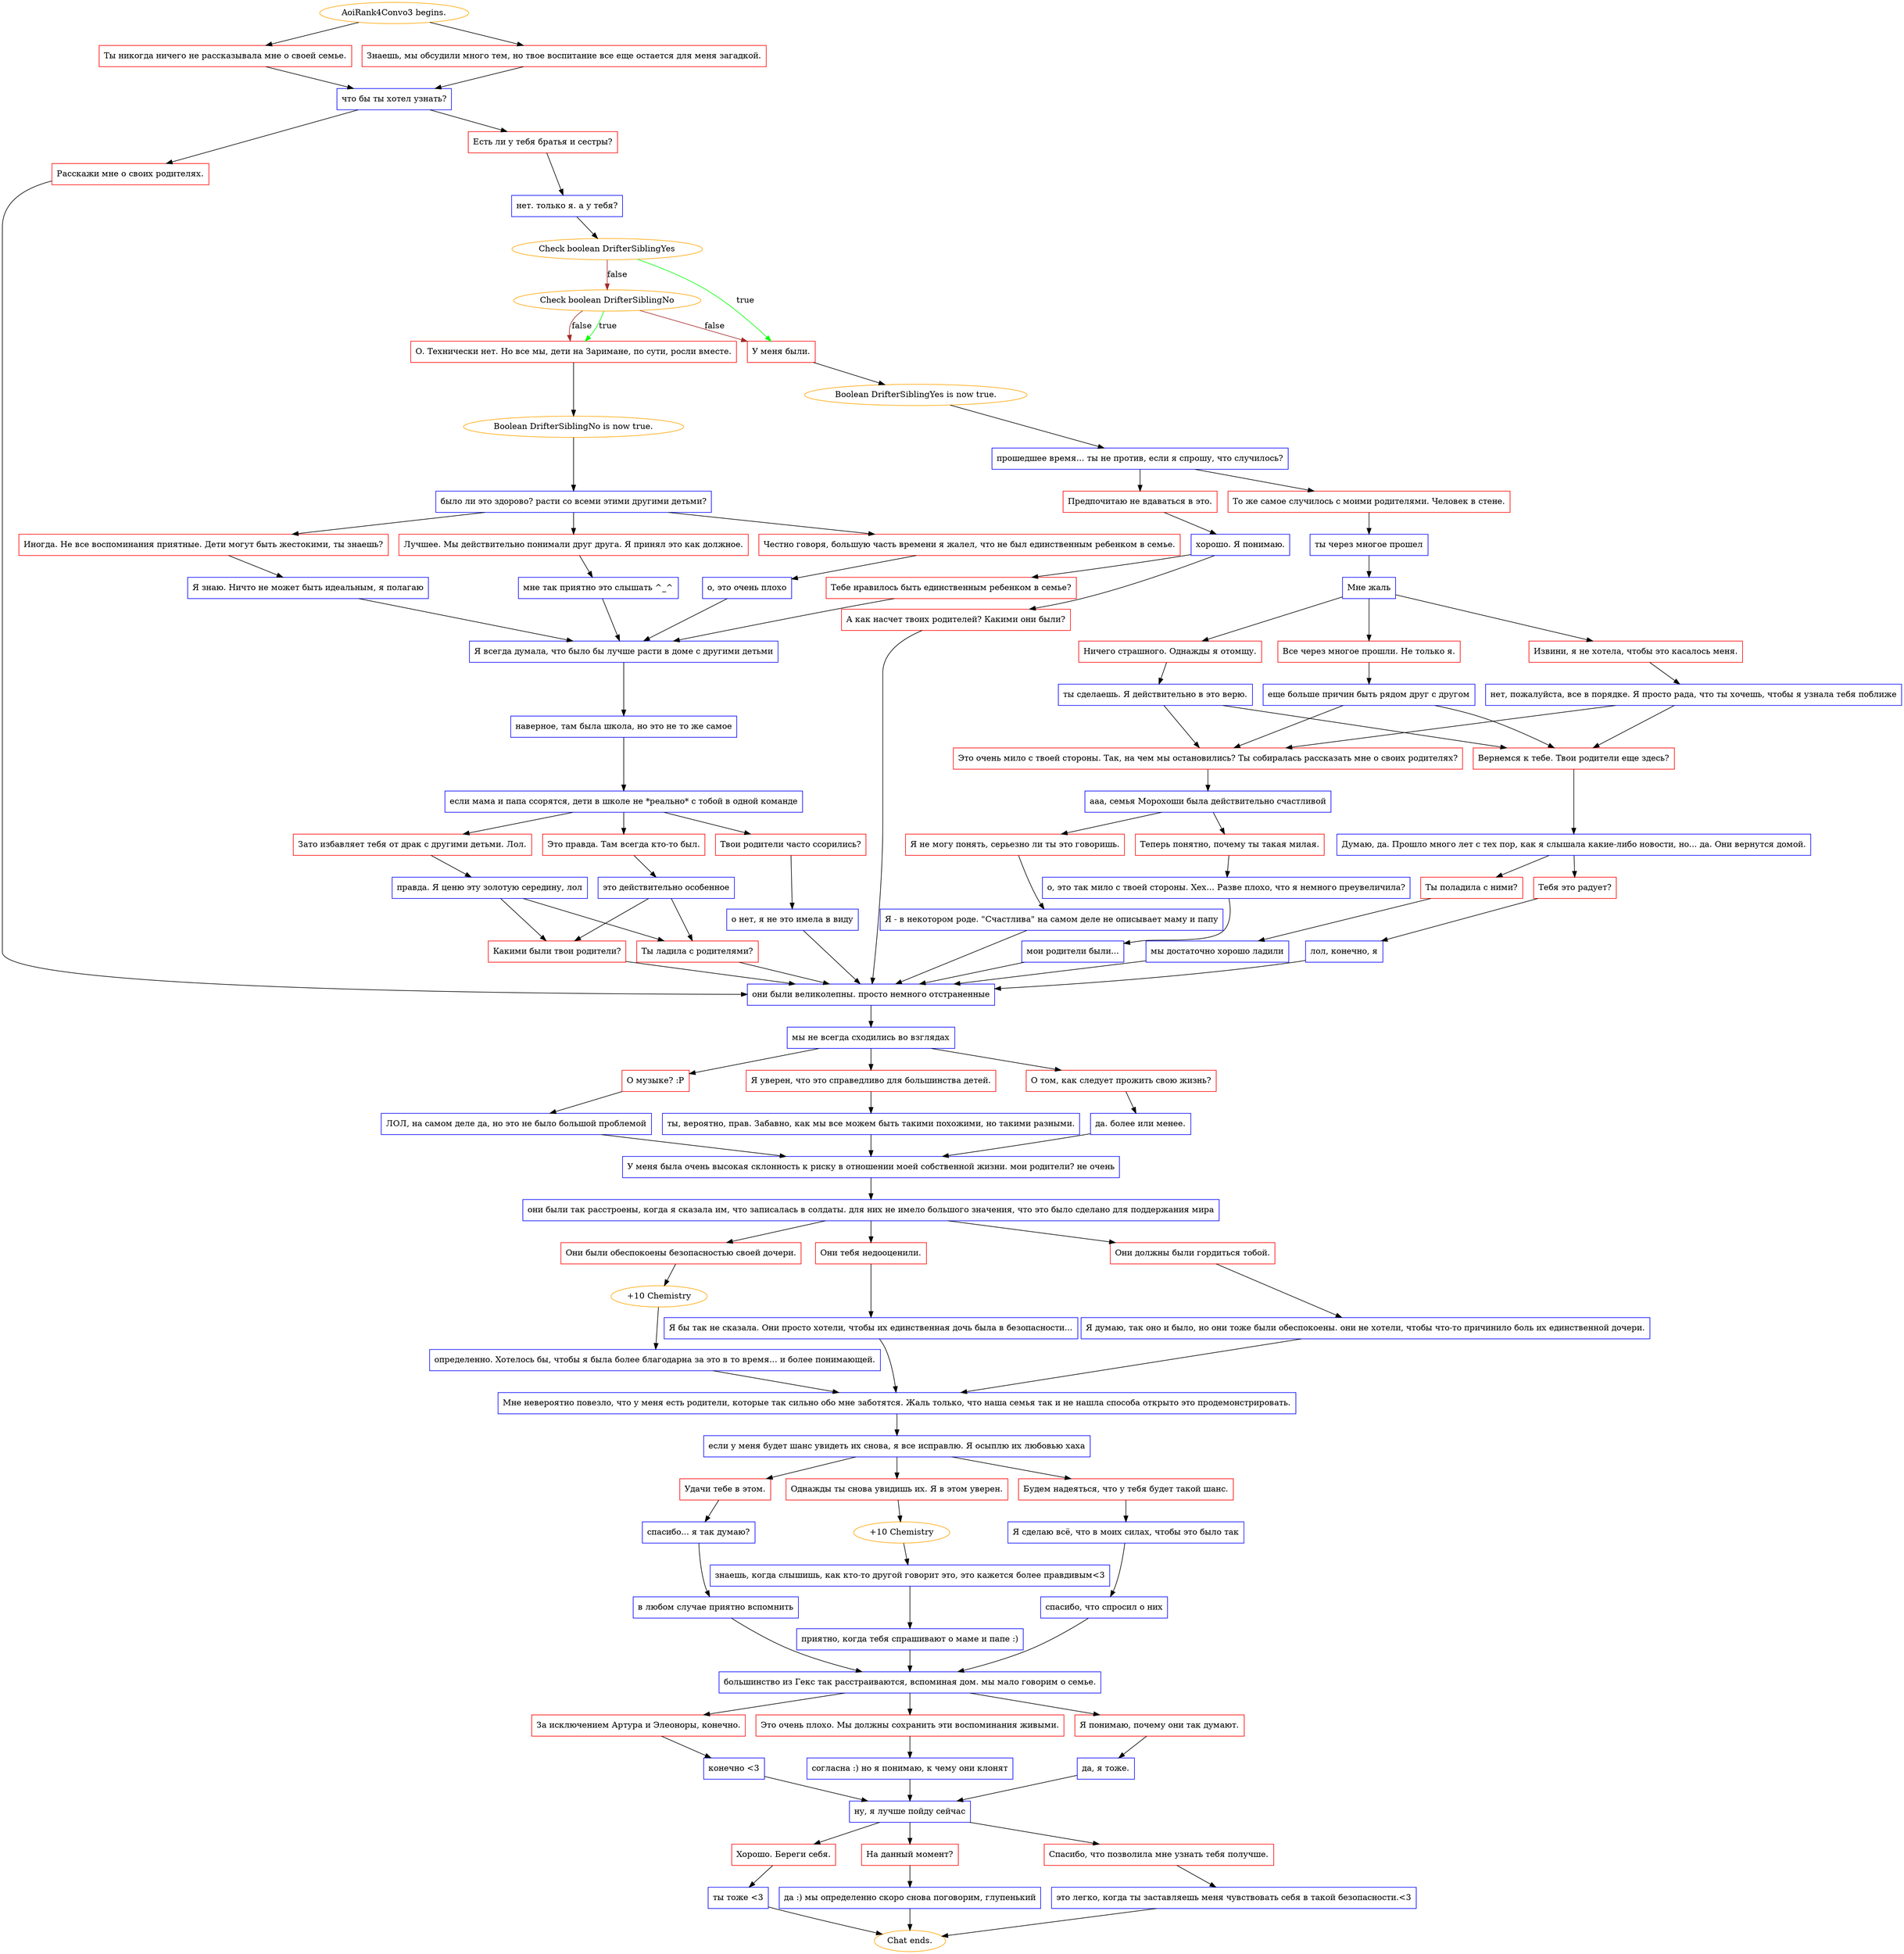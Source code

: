 digraph {
	"AoiRank4Convo3 begins." [color=orange];
		"AoiRank4Convo3 begins." -> j3536543578;
		"AoiRank4Convo3 begins." -> j1093016800;
	j3536543578 [label="Ты никогда ничего не рассказывала мне о своей семье.",shape=box,color=red];
		j3536543578 -> j2428876132;
	j1093016800 [label="Знаешь, мы обсудили много тем, но твое воспитание все еще остается для меня загадкой.",shape=box,color=red];
		j1093016800 -> j2428876132;
	j2428876132 [label="что бы ты хотел узнать?",shape=box,color=blue];
		j2428876132 -> j2976942487;
		j2428876132 -> j3478747406;
	j2976942487 [label="Расскажи мне о своих родителях.",shape=box,color=red];
		j2976942487 -> j2066036636;
	j3478747406 [label="Есть ли у тебя братья и сестры?",shape=box,color=red];
		j3478747406 -> j4194677338;
	j2066036636 [label="они были великолепны. просто немного отстраненные",shape=box,color=blue];
		j2066036636 -> j2270903295;
	j4194677338 [label="нет. только я. а у тебя?",shape=box,color=blue];
		j4194677338 -> j1687579898;
	j2270903295 [label="мы не всегда сходились во взглядах",shape=box,color=blue];
		j2270903295 -> j2998090625;
		j2270903295 -> j2660547086;
		j2270903295 -> j1335914832;
	j1687579898 [label="Check boolean DrifterSiblingYes",color=orange];
		j1687579898 -> j3558032456 [label=true,color=green];
		j1687579898 -> j2219238961 [label=false,color=brown];
	j2998090625 [label="О музыке? :Р",shape=box,color=red];
		j2998090625 -> j3328193766;
	j2660547086 [label="Я уверен, что это справедливо для большинства детей.",shape=box,color=red];
		j2660547086 -> j685740209;
	j1335914832 [label="О том, как следует прожить свою жизнь?",shape=box,color=red];
		j1335914832 -> j3743002382;
	j3558032456 [label="У меня были.",shape=box,color=red];
		j3558032456 -> j221947914;
	j2219238961 [label="Check boolean DrifterSiblingNo",color=orange];
		j2219238961 -> j2434582139 [label=true,color=green];
		j2219238961 -> j3558032456 [label=false,color=brown];
		j2219238961 -> j2434582139 [label=false,color=brown];
	j3328193766 [label="ЛОЛ, на самом деле да, но это не было большой проблемой",shape=box,color=blue];
		j3328193766 -> j1468054340;
	j685740209 [label="ты, вероятно, прав. Забавно, как мы все можем быть такими похожими, но такими разными.",shape=box,color=blue];
		j685740209 -> j1468054340;
	j3743002382 [label="да. более или менее.",shape=box,color=blue];
		j3743002382 -> j1468054340;
	j221947914 [label="Boolean DrifterSiblingYes is now true.",color=orange];
		j221947914 -> j3027699783;
	j2434582139 [label="О. Технически нет. Но все мы, дети на Заримане, по сути, росли вместе.",shape=box,color=red];
		j2434582139 -> j3764288687;
	j1468054340 [label="У меня была очень высокая склонность к риску в отношении моей собственной жизни. мои родители? не очень",shape=box,color=blue];
		j1468054340 -> j1579396461;
	j3027699783 [label="прошедшее время... ты не против, если я спрошу, что случилось?",shape=box,color=blue];
		j3027699783 -> j3389249944;
		j3027699783 -> j3471031357;
	j3764288687 [label="Boolean DrifterSiblingNo is now true.",color=orange];
		j3764288687 -> j1189438270;
	j1579396461 [label="они были так расстроены, когда я сказала им, что записалась в солдаты. для них не имело большого значения, что это было сделано для поддержания мира",shape=box,color=blue];
		j1579396461 -> j1220059636;
		j1579396461 -> j1425337925;
		j1579396461 -> j2521969643;
	j3389249944 [label="То же самое случилось с моими родителями. Человек в стене.",shape=box,color=red];
		j3389249944 -> j2471041978;
	j3471031357 [label="Предпочитаю не вдаваться в это.",shape=box,color=red];
		j3471031357 -> j2122315383;
	j1189438270 [label="было ли это здорово? расти со всеми этими другими детьми?",shape=box,color=blue];
		j1189438270 -> j806494878;
		j1189438270 -> j2976209603;
		j1189438270 -> j3710273319;
	j1220059636 [label="Они были обеспокоены безопасностью своей дочери.",shape=box,color=red];
		j1220059636 -> j358235654;
	j1425337925 [label="Они тебя недооценили.",shape=box,color=red];
		j1425337925 -> j3404096635;
	j2521969643 [label="Они должны были гордиться тобой.",shape=box,color=red];
		j2521969643 -> j2982074143;
	j2471041978 [label="ты через многое прошел",shape=box,color=blue];
		j2471041978 -> j2093698083;
	j2122315383 [label="хорошо. Я понимаю.",shape=box,color=blue];
		j2122315383 -> j2262998394;
		j2122315383 -> j1034633567;
	j806494878 [label="Иногда. Не все воспоминания приятные. Дети могут быть жестокими, ты знаешь?",shape=box,color=red];
		j806494878 -> j2621452159;
	j2976209603 [label="Лучшее. Мы действительно понимали друг друга. Я принял это как должное.",shape=box,color=red];
		j2976209603 -> j1917406502;
	j3710273319 [label="Честно говоря, большую часть времени я жалел, что не был единственным ребенком в семье.",shape=box,color=red];
		j3710273319 -> j2635878938;
	j358235654 [label="+10 Chemistry",color=orange];
		j358235654 -> j1020038490;
	j3404096635 [label="Я бы так не сказала. Они просто хотели, чтобы их единственная дочь была в безопасности...",shape=box,color=blue];
		j3404096635 -> j1685011056;
	j2982074143 [label="Я думаю, так оно и было, но они тоже были обеспокоены. они не хотели, чтобы что-то причинило боль их единственной дочери.",shape=box,color=blue];
		j2982074143 -> j1685011056;
	j2093698083 [label="Мне жаль",shape=box,color=blue];
		j2093698083 -> j3794414553;
		j2093698083 -> j3391641039;
		j2093698083 -> j925093645;
	j2262998394 [label="Тебе нравилось быть единственным ребенком в семье?",shape=box,color=red];
		j2262998394 -> j1473936392;
	j1034633567 [label="А как насчет твоих родителей? Какими они были?",shape=box,color=red];
		j1034633567 -> j2066036636;
	j2621452159 [label="Я знаю. Ничто не может быть идеальным, я полагаю",shape=box,color=blue];
		j2621452159 -> j1473936392;
	j1917406502 [label="мне так приятно это слышать ^_^",shape=box,color=blue];
		j1917406502 -> j1473936392;
	j2635878938 [label="о, это очень плохо",shape=box,color=blue];
		j2635878938 -> j1473936392;
	j1020038490 [label="определенно. Хотелось бы, чтобы я была более благодарна за это в то время... и более понимающей.",shape=box,color=blue];
		j1020038490 -> j1685011056;
	j1685011056 [label="Мне невероятно повезло, что у меня есть родители, которые так сильно обо мне заботятся. Жаль только, что наша семья так и не нашла способа открыто это продемонстрировать.",shape=box,color=blue];
		j1685011056 -> j4256176397;
	j3794414553 [label="Извини, я не хотела, чтобы это касалось меня.",shape=box,color=red];
		j3794414553 -> j3116271120;
	j3391641039 [label="Ничего страшного. Однажды я отомщу.",shape=box,color=red];
		j3391641039 -> j119371217;
	j925093645 [label="Все через многое прошли. Не только я.",shape=box,color=red];
		j925093645 -> j3849757446;
	j1473936392 [label="Я всегда думала, что было бы лучше расти в доме с другими детьми",shape=box,color=blue];
		j1473936392 -> j331059214;
	j4256176397 [label="если у меня будет шанс увидеть их снова, я все исправлю. Я осыплю их любовью хаха",shape=box,color=blue];
		j4256176397 -> j3351881513;
		j4256176397 -> j3572938594;
		j4256176397 -> j461539316;
	j3116271120 [label="нет, пожалуйста, все в порядке. Я просто рада, что ты хочешь, чтобы я узнала тебя поближе",shape=box,color=blue];
		j3116271120 -> j4057102777;
		j3116271120 -> j1739192968;
	j119371217 [label="ты сделаешь. Я действительно в это верю.",shape=box,color=blue];
		j119371217 -> j4057102777;
		j119371217 -> j1739192968;
	j3849757446 [label="еще больше причин быть рядом друг с другом",shape=box,color=blue];
		j3849757446 -> j4057102777;
		j3849757446 -> j1739192968;
	j331059214 [label="наверное, там была школа, но это не то же самое",shape=box,color=blue];
		j331059214 -> j2510615075;
	j3351881513 [label="Удачи тебе в этом.",shape=box,color=red];
		j3351881513 -> j3760926251;
	j3572938594 [label="Однажды ты снова увидишь их. Я в этом уверен.",shape=box,color=red];
		j3572938594 -> j3616708648;
	j461539316 [label="Будем надеяться, что у тебя будет такой шанс.",shape=box,color=red];
		j461539316 -> j2297629653;
	j4057102777 [label="Вернемся к тебе. Твои родители еще здесь?",shape=box,color=red];
		j4057102777 -> j3969564742;
	j1739192968 [label="Это очень мило с твоей стороны. Так, на чем мы остановились? Ты собиралась рассказать мне о своих родителях?",shape=box,color=red];
		j1739192968 -> j4140426054;
	j2510615075 [label="если мама и папа ссорятся, дети в школе не *реально* с тобой в одной команде",shape=box,color=blue];
		j2510615075 -> j1268367269;
		j2510615075 -> j591549596;
		j2510615075 -> j3577401659;
	j3760926251 [label="спасибо... я так думаю?",shape=box,color=blue];
		j3760926251 -> j504225480;
	j3616708648 [label="+10 Chemistry",color=orange];
		j3616708648 -> j661267438;
	j2297629653 [label="Я сделаю всё, что в моих силах, чтобы это было так",shape=box,color=blue];
		j2297629653 -> j3058664054;
	j3969564742 [label="Думаю, да. Прошло много лет с тех пор, как я слышала какие-либо новости, но... да. Они вернутся домой.",shape=box,color=blue];
		j3969564742 -> j866921630;
		j3969564742 -> j3935563861;
	j4140426054 [label="ааа, семья Морохоши была действительно счастливой",shape=box,color=blue];
		j4140426054 -> j41650354;
		j4140426054 -> j1076653613;
	j1268367269 [label="Зато избавляет тебя от драк с другими детьми. Лол.",shape=box,color=red];
		j1268367269 -> j3932662830;
	j591549596 [label="Твои родители часто ссорились?",shape=box,color=red];
		j591549596 -> j860014686;
	j3577401659 [label="Это правда. Там всегда кто-то был.",shape=box,color=red];
		j3577401659 -> j55235234;
	j504225480 [label="в любом случае приятно вспомнить",shape=box,color=blue];
		j504225480 -> j3144652508;
	j661267438 [label="знаешь, когда слышишь, как кто-то другой говорит это, это кажется более правдивым<3",shape=box,color=blue];
		j661267438 -> j1976632990;
	j3058664054 [label="спасибо, что спросил о них",shape=box,color=blue];
		j3058664054 -> j3144652508;
	j866921630 [label="Тебя это радует?",shape=box,color=red];
		j866921630 -> j3025689910;
	j3935563861 [label="Ты поладила с ними?",shape=box,color=red];
		j3935563861 -> j3497556515;
	j41650354 [label="Я не могу понять, серьезно ли ты это говоришь.",shape=box,color=red];
		j41650354 -> j819325871;
	j1076653613 [label="Теперь понятно, почему ты такая милая.",shape=box,color=red];
		j1076653613 -> j3992126407;
	j3932662830 [label="правда. Я ценю эту золотую середину, лол",shape=box,color=blue];
		j3932662830 -> j3909203983;
		j3932662830 -> j2830553890;
	j860014686 [label="о нет, я не это имела в виду",shape=box,color=blue];
		j860014686 -> j2066036636;
	j55235234 [label="это действительно особенное",shape=box,color=blue];
		j55235234 -> j2830553890;
		j55235234 -> j3909203983;
	j3144652508 [label="большинство из Гекс так расстраиваются, вспоминая дом. мы мало говорим о семье.",shape=box,color=blue];
		j3144652508 -> j3126164510;
		j3144652508 -> j3382951620;
		j3144652508 -> j3883322536;
	j1976632990 [label="приятно, когда тебя спрашивают о маме и папе :)",shape=box,color=blue];
		j1976632990 -> j3144652508;
	j3025689910 [label="лол, конечно, я",shape=box,color=blue];
		j3025689910 -> j2066036636;
	j3497556515 [label="мы достаточно хорошо ладили",shape=box,color=blue];
		j3497556515 -> j2066036636;
	j819325871 [label="Я - в некотором роде. \"Счастлива\" на самом деле не описывает маму и папу",shape=box,color=blue];
		j819325871 -> j2066036636;
	j3992126407 [label="о, это так мило с твоей стороны. Хех... Разве плохо, что я немного преувеличила?",shape=box,color=blue];
		j3992126407 -> j1050957366;
	j3909203983 [label="Ты ладила с родителями?",shape=box,color=red];
		j3909203983 -> j2066036636;
	j2830553890 [label="Какими были твои родители?",shape=box,color=red];
		j2830553890 -> j2066036636;
	j3126164510 [label="За исключением Артура и Элеоноры, конечно.",shape=box,color=red];
		j3126164510 -> j2682230909;
	j3382951620 [label="Это очень плохо. Мы должны сохранить эти воспоминания живыми.",shape=box,color=red];
		j3382951620 -> j1906001608;
	j3883322536 [label="Я понимаю, почему они так думают.",shape=box,color=red];
		j3883322536 -> j110676870;
	j1050957366 [label="мои родители были...",shape=box,color=blue];
		j1050957366 -> j2066036636;
	j2682230909 [label="конечно <3",shape=box,color=blue];
		j2682230909 -> j928561037;
	j1906001608 [label="согласна :) но я понимаю, к чему они клонят",shape=box,color=blue];
		j1906001608 -> j928561037;
	j110676870 [label="да, я тоже.",shape=box,color=blue];
		j110676870 -> j928561037;
	j928561037 [label="ну, я лучше пойду сейчас",shape=box,color=blue];
		j928561037 -> j2827952723;
		j928561037 -> j2648154696;
		j928561037 -> j1079543449;
	j2827952723 [label="Хорошо. Береги себя.",shape=box,color=red];
		j2827952723 -> j1573873085;
	j2648154696 [label="На данный момент?",shape=box,color=red];
		j2648154696 -> j511858057;
	j1079543449 [label="Спасибо, что позволила мне узнать тебя получше.",shape=box,color=red];
		j1079543449 -> j1619793369;
	j1573873085 [label="ты тоже <3",shape=box,color=blue];
		j1573873085 -> "Chat ends.";
	j511858057 [label="да :) мы определенно скоро снова поговорим, глупенький",shape=box,color=blue];
		j511858057 -> "Chat ends.";
	j1619793369 [label="это легко, когда ты заставляешь меня чувствовать себя в такой безопасности.<3",shape=box,color=blue];
		j1619793369 -> "Chat ends.";
	"Chat ends." [color=orange];
}